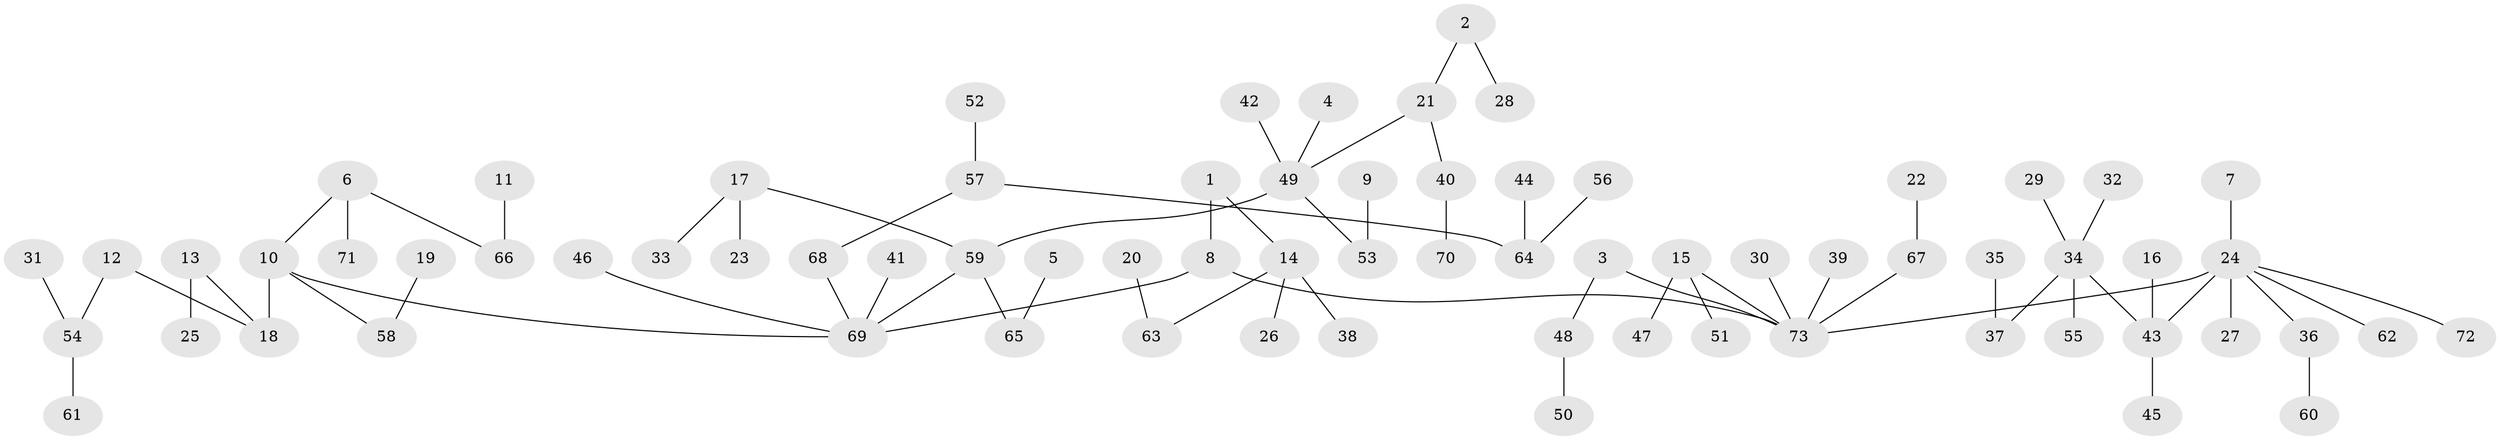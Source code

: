 // original degree distribution, {4: 0.09655172413793103, 8: 0.013793103448275862, 5: 0.027586206896551724, 2: 0.1793103448275862, 6: 0.020689655172413793, 1: 0.5586206896551724, 3: 0.10344827586206896}
// Generated by graph-tools (version 1.1) at 2025/37/03/04/25 23:37:25]
// undirected, 73 vertices, 72 edges
graph export_dot {
  node [color=gray90,style=filled];
  1;
  2;
  3;
  4;
  5;
  6;
  7;
  8;
  9;
  10;
  11;
  12;
  13;
  14;
  15;
  16;
  17;
  18;
  19;
  20;
  21;
  22;
  23;
  24;
  25;
  26;
  27;
  28;
  29;
  30;
  31;
  32;
  33;
  34;
  35;
  36;
  37;
  38;
  39;
  40;
  41;
  42;
  43;
  44;
  45;
  46;
  47;
  48;
  49;
  50;
  51;
  52;
  53;
  54;
  55;
  56;
  57;
  58;
  59;
  60;
  61;
  62;
  63;
  64;
  65;
  66;
  67;
  68;
  69;
  70;
  71;
  72;
  73;
  1 -- 8 [weight=1.0];
  1 -- 14 [weight=1.0];
  2 -- 21 [weight=1.0];
  2 -- 28 [weight=1.0];
  3 -- 48 [weight=1.0];
  3 -- 73 [weight=1.0];
  4 -- 49 [weight=1.0];
  5 -- 65 [weight=1.0];
  6 -- 10 [weight=1.0];
  6 -- 66 [weight=1.0];
  6 -- 71 [weight=1.0];
  7 -- 24 [weight=1.0];
  8 -- 69 [weight=1.0];
  8 -- 73 [weight=1.0];
  9 -- 53 [weight=1.0];
  10 -- 18 [weight=1.0];
  10 -- 58 [weight=1.0];
  10 -- 69 [weight=1.0];
  11 -- 66 [weight=1.0];
  12 -- 18 [weight=1.0];
  12 -- 54 [weight=1.0];
  13 -- 18 [weight=1.0];
  13 -- 25 [weight=1.0];
  14 -- 26 [weight=1.0];
  14 -- 38 [weight=1.0];
  14 -- 63 [weight=1.0];
  15 -- 47 [weight=1.0];
  15 -- 51 [weight=1.0];
  15 -- 73 [weight=1.0];
  16 -- 43 [weight=1.0];
  17 -- 23 [weight=1.0];
  17 -- 33 [weight=1.0];
  17 -- 59 [weight=1.0];
  19 -- 58 [weight=1.0];
  20 -- 63 [weight=1.0];
  21 -- 40 [weight=1.0];
  21 -- 49 [weight=1.0];
  22 -- 67 [weight=1.0];
  24 -- 27 [weight=1.0];
  24 -- 36 [weight=1.0];
  24 -- 43 [weight=1.0];
  24 -- 62 [weight=1.0];
  24 -- 72 [weight=1.0];
  24 -- 73 [weight=1.0];
  29 -- 34 [weight=1.0];
  30 -- 73 [weight=1.0];
  31 -- 54 [weight=1.0];
  32 -- 34 [weight=1.0];
  34 -- 37 [weight=1.0];
  34 -- 43 [weight=1.0];
  34 -- 55 [weight=1.0];
  35 -- 37 [weight=1.0];
  36 -- 60 [weight=1.0];
  39 -- 73 [weight=1.0];
  40 -- 70 [weight=1.0];
  41 -- 69 [weight=1.0];
  42 -- 49 [weight=1.0];
  43 -- 45 [weight=1.0];
  44 -- 64 [weight=1.0];
  46 -- 69 [weight=1.0];
  48 -- 50 [weight=1.0];
  49 -- 53 [weight=1.0];
  49 -- 59 [weight=1.0];
  52 -- 57 [weight=1.0];
  54 -- 61 [weight=1.0];
  56 -- 64 [weight=1.0];
  57 -- 64 [weight=1.0];
  57 -- 68 [weight=1.0];
  59 -- 65 [weight=1.0];
  59 -- 69 [weight=1.0];
  67 -- 73 [weight=1.0];
  68 -- 69 [weight=1.0];
}
